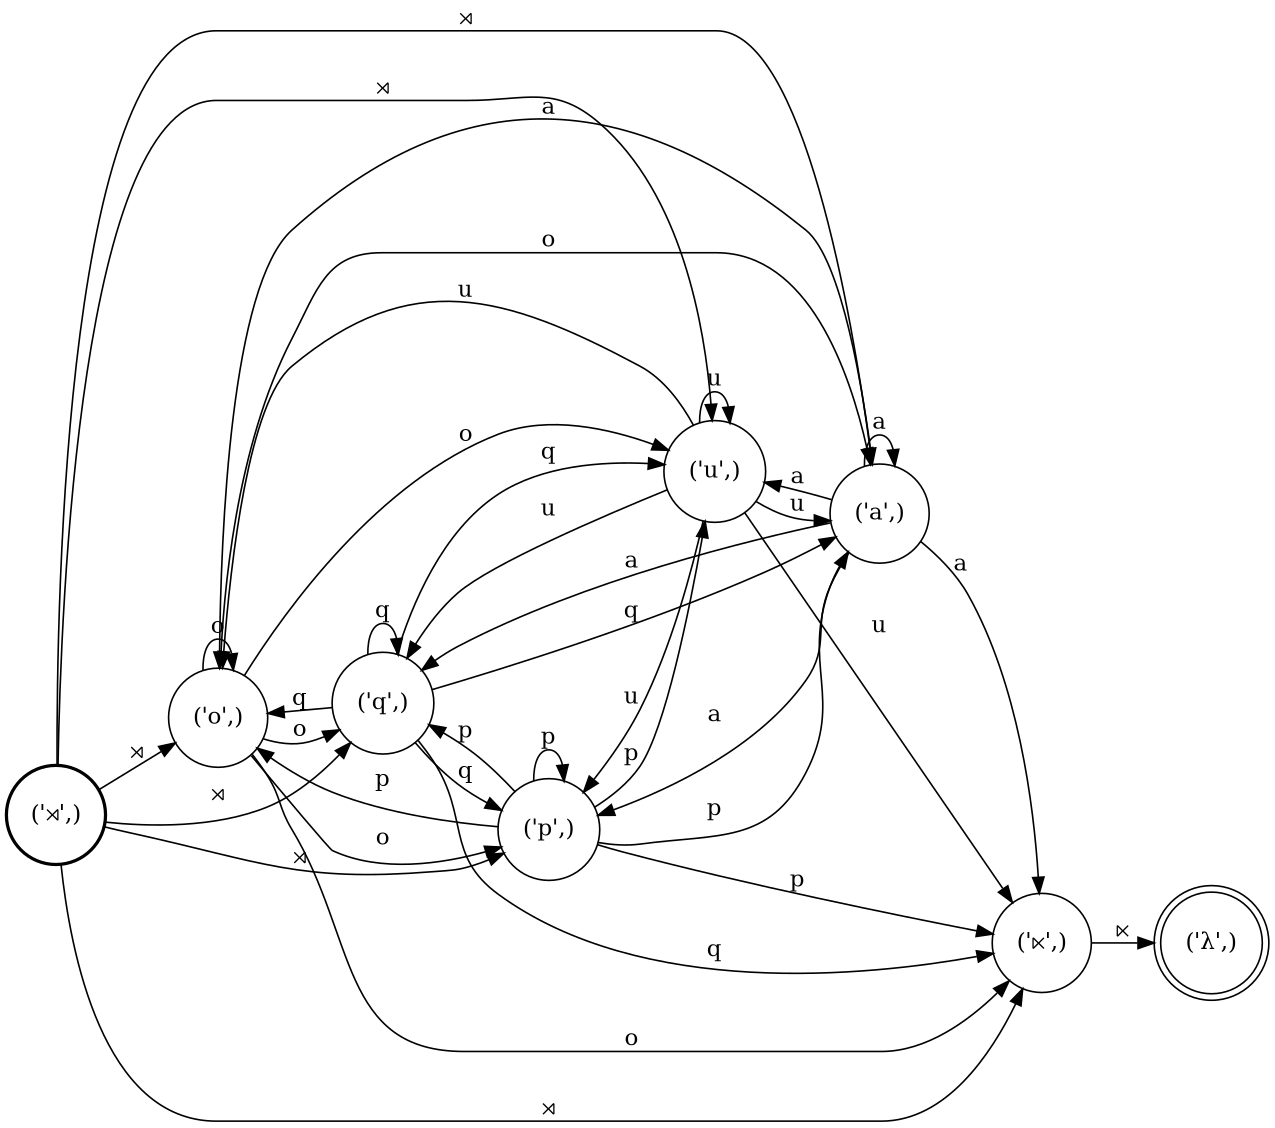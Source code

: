 digraph FST {
rankdir = LR;
size = "8.5,11";
center = 1;
orientation = Portrait;
ranksep = "0.4";
nodesep = "0.25";
7 [label = "('⋊',)", shape = circle, style = bold, fontsize = 14]
	7 -> 6 [label = "⋊", fontsize = 14];
	7 -> 5 [label = "⋊", fontsize = 14];
	7 -> 4 [label = "⋊", fontsize = 14];
	7 -> 1 [label = "⋊", fontsize = 14];
	7 -> 2 [label = "⋊", fontsize = 14];
	7 -> 3 [label = "⋊", fontsize = 14];
0 [label = "('λ',)", shape = doublecircle, style = solid, fontsize = 14]
1 [label = "('⋉',)", shape = circle, style = solid, fontsize = 14]
	1 -> 0 [label = "⋉", fontsize = 14];
2 [label = "('u',)", shape = circle, style = solid, fontsize = 14]
	2 -> 1 [label = "u", fontsize = 14];
	2 -> 6 [label = "u", fontsize = 14];
	2 -> 2 [label = "u", fontsize = 14];
	2 -> 5 [label = "u", fontsize = 14];
	2 -> 3 [label = "u", fontsize = 14];
	2 -> 4 [label = "u", fontsize = 14];
3 [label = "('p',)", shape = circle, style = solid, fontsize = 14]
	3 -> 1 [label = "p", fontsize = 14];
	3 -> 6 [label = "p", fontsize = 14];
	3 -> 2 [label = "p", fontsize = 14];
	3 -> 5 [label = "p", fontsize = 14];
	3 -> 3 [label = "p", fontsize = 14];
	3 -> 4 [label = "p", fontsize = 14];
4 [label = "('a',)", shape = circle, style = solid, fontsize = 14]
	4 -> 1 [label = "a", fontsize = 14];
	4 -> 6 [label = "a", fontsize = 14];
	4 -> 2 [label = "a", fontsize = 14];
	4 -> 5 [label = "a", fontsize = 14];
	4 -> 3 [label = "a", fontsize = 14];
	4 -> 4 [label = "a", fontsize = 14];
5 [label = "('q',)", shape = circle, style = solid, fontsize = 14]
	5 -> 1 [label = "q", fontsize = 14];
	5 -> 6 [label = "q", fontsize = 14];
	5 -> 2 [label = "q", fontsize = 14];
	5 -> 5 [label = "q", fontsize = 14];
	5 -> 3 [label = "q", fontsize = 14];
	5 -> 4 [label = "q", fontsize = 14];
6 [label = "('o',)", shape = circle, style = solid, fontsize = 14]
	6 -> 1 [label = "o", fontsize = 14];
	6 -> 6 [label = "o", fontsize = 14];
	6 -> 2 [label = "o", fontsize = 14];
	6 -> 5 [label = "o", fontsize = 14];
	6 -> 3 [label = "o", fontsize = 14];
	6 -> 4 [label = "o", fontsize = 14];
}
